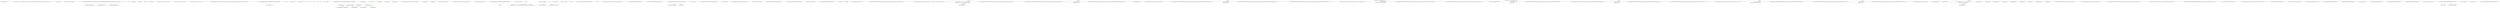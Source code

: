 digraph  {
m0_62 [cluster="System.Math.Abs(int)", file="Configurator.cs", label="Entry System.Math.Abs(int)", span="0-0"];
m0_11 [cluster="Humanizer.Localisation.NumberToWords.PolishNumberToWordsConverter.ConvertNumberUnderThousand(Humanizer.Localisation.NumberToWords.PolishNumberToWordsConverter.Numeral, int)", file="Configurator.cs", label="var map = new[] { '''', ''dziesięć'', ''dwadzieścia'', ''trzydzieści'', ''czterdzieści'', ''pięćdziesiąt'', ''sześćdziesiąt'', ''siedemdziesiąt'', ''osiemdziesiąt'', ''dziewięćdziesiąt'' }", span="37-37"];
m0_66 [cluster="string.Trim()", file="Configurator.cs", label="Entry string.Trim()", span="0-0"];
m0_19 [cluster="System.Text.StringBuilder.StringBuilder()", file="Configurator.cs", label="Entry System.Text.StringBuilder.StringBuilder()", span="0-0"];
m0_34 [cluster="Humanizer.Localisation.NumberToWords.PolishNumberToWordsConverter.GetSuffix(Humanizer.Localisation.NumberToWords.PolishNumberToWordsConverter.Numeral, int)", file="Configurator.cs", label="Entry Humanizer.Localisation.NumberToWords.PolishNumberToWordsConverter.GetSuffix(Humanizer.Localisation.NumberToWords.PolishNumberToWordsConverter.Numeral, int)", span="68-68"];
m0_35 [cluster="Humanizer.Localisation.NumberToWords.PolishNumberToWordsConverter.GetSuffix(Humanizer.Localisation.NumberToWords.PolishNumberToWordsConverter.Numeral, int)", file="Configurator.cs", label=numeral, span="70-70"];
m0_38 [cluster="Humanizer.Localisation.NumberToWords.PolishNumberToWordsConverter.GetSuffix(Humanizer.Localisation.NumberToWords.PolishNumberToWordsConverter.Numeral, int)", file="Configurator.cs", label="return miliard[GetMappingIndex(num)];", span="74-74"];
m0_41 [cluster="Humanizer.Localisation.NumberToWords.PolishNumberToWordsConverter.GetSuffix(Humanizer.Localisation.NumberToWords.PolishNumberToWordsConverter.Numeral, int)", file="Configurator.cs", label="return million[GetMappingIndex(num)];", span="77-77"];
m0_44 [cluster="Humanizer.Localisation.NumberToWords.PolishNumberToWordsConverter.GetSuffix(Humanizer.Localisation.NumberToWords.PolishNumberToWordsConverter.Numeral, int)", file="Configurator.cs", label="return thousand[GetMappingIndex(num)];", span="80-80"];
m0_45 [cluster="Humanizer.Localisation.NumberToWords.PolishNumberToWordsConverter.GetSuffix(Humanizer.Localisation.NumberToWords.PolishNumberToWordsConverter.Numeral, int)", file="Configurator.cs", label="return string.Empty;", span="82-82"];
m0_36 [cluster="Humanizer.Localisation.NumberToWords.PolishNumberToWordsConverter.GetSuffix(Humanizer.Localisation.NumberToWords.PolishNumberToWordsConverter.Numeral, int)", file="Configurator.cs", label="Numeral.Miliard", span="72-72"];
m0_39 [cluster="Humanizer.Localisation.NumberToWords.PolishNumberToWordsConverter.GetSuffix(Humanizer.Localisation.NumberToWords.PolishNumberToWordsConverter.Numeral, int)", file="Configurator.cs", label="Numeral.Million", span="75-75"];
m0_42 [cluster="Humanizer.Localisation.NumberToWords.PolishNumberToWordsConverter.GetSuffix(Humanizer.Localisation.NumberToWords.PolishNumberToWordsConverter.Numeral, int)", file="Configurator.cs", label="Numeral.Thousand", span="78-78"];
m0_37 [cluster="Humanizer.Localisation.NumberToWords.PolishNumberToWordsConverter.GetSuffix(Humanizer.Localisation.NumberToWords.PolishNumberToWordsConverter.Numeral, int)", file="Configurator.cs", label="var miliard = new[] { ''miliard'', ''miliardy'', ''miliardów'' }", span="73-73"];
m0_40 [cluster="Humanizer.Localisation.NumberToWords.PolishNumberToWordsConverter.GetSuffix(Humanizer.Localisation.NumberToWords.PolishNumberToWordsConverter.Numeral, int)", file="Configurator.cs", label="var million = new[] { ''milion'', ''miliony'', ''milionów'' }", span="76-76"];
m0_43 [cluster="Humanizer.Localisation.NumberToWords.PolishNumberToWordsConverter.GetSuffix(Humanizer.Localisation.NumberToWords.PolishNumberToWordsConverter.Numeral, int)", file="Configurator.cs", label="var thousand = new[] { ''tysiąc'', ''tysiące'', ''tysięcy'' }", span="79-79"];
m0_46 [cluster="Humanizer.Localisation.NumberToWords.PolishNumberToWordsConverter.GetSuffix(Humanizer.Localisation.NumberToWords.PolishNumberToWordsConverter.Numeral, int)", file="Configurator.cs", label="Exit Humanizer.Localisation.NumberToWords.PolishNumberToWordsConverter.GetSuffix(Humanizer.Localisation.NumberToWords.PolishNumberToWordsConverter.Numeral, int)", span="68-68"];
m0_22 [cluster="Humanizer.Localisation.NumberToWords.PolishNumberToWordsConverter.GetMappingIndex(int)", file="Configurator.cs", label="Entry Humanizer.Localisation.NumberToWords.PolishNumberToWordsConverter.GetMappingIndex(int)", span="50-50"];
m0_23 [cluster="Humanizer.Localisation.NumberToWords.PolishNumberToWordsConverter.GetMappingIndex(int)", file="Configurator.cs", label="number == 1", span="52-52"];
m0_25 [cluster="Humanizer.Localisation.NumberToWords.PolishNumberToWordsConverter.GetMappingIndex(int)", file="Configurator.cs", label="number > 1 && number < 5", span="55-55"];
m0_27 [cluster="Humanizer.Localisation.NumberToWords.PolishNumberToWordsConverter.GetMappingIndex(int)", file="Configurator.cs", label="var tens = number / 10", span="58-58"];
m0_29 [cluster="Humanizer.Localisation.NumberToWords.PolishNumberToWordsConverter.GetMappingIndex(int)", file="Configurator.cs", label="var unity = number % 10", span="61-61"];
m0_24 [cluster="Humanizer.Localisation.NumberToWords.PolishNumberToWordsConverter.GetMappingIndex(int)", file="Configurator.cs", label="return 0;", span="53-53"];
m0_26 [cluster="Humanizer.Localisation.NumberToWords.PolishNumberToWordsConverter.GetMappingIndex(int)", file="Configurator.cs", label="return 1;", span="56-56"];
m0_32 [cluster="Humanizer.Localisation.NumberToWords.PolishNumberToWordsConverter.GetMappingIndex(int)", file="Configurator.cs", label="return 2;", span="66-66"];
m0_31 [cluster="Humanizer.Localisation.NumberToWords.PolishNumberToWordsConverter.GetMappingIndex(int)", file="Configurator.cs", label="return 1;", span="63-63"];
m0_28 [cluster="Humanizer.Localisation.NumberToWords.PolishNumberToWordsConverter.GetMappingIndex(int)", file="Configurator.cs", label="tens > 1", span="59-59"];
m0_30 [cluster="Humanizer.Localisation.NumberToWords.PolishNumberToWordsConverter.GetMappingIndex(int)", file="Configurator.cs", label="unity > 1 && unity < 5", span="62-62"];
m0_33 [cluster="Humanizer.Localisation.NumberToWords.PolishNumberToWordsConverter.GetMappingIndex(int)", file="Configurator.cs", label="Exit Humanizer.Localisation.NumberToWords.PolishNumberToWordsConverter.GetMappingIndex(int)", span="50-50"];
m0_3 [cluster="Humanizer.Localisation.NumberToWords.PolishNumberToWordsConverter.ConvertNumberUnderThousand(Humanizer.Localisation.NumberToWords.PolishNumberToWordsConverter.Numeral, int)", file="Configurator.cs", label="var result = new StringBuilder()", span="24-24"];
m0_7 [cluster="Humanizer.Localisation.NumberToWords.PolishNumberToWordsConverter.ConvertNumberUnderThousand(Humanizer.Localisation.NumberToWords.PolishNumberToWordsConverter.Numeral, int)", file="Configurator.cs", label="result.AppendFormat(@''{0} '', map[hundreds])", span="30-30"];
m0_0 [cluster="lambda expression", file="Configurator.cs", label="Entry lambda expression", span="15-15"];
m0_1 [cluster="lambda expression", color=green, community=0, file="Configurator.cs", label="new RomanianFormatter()", prediction=0, span="15-15"];
m0_2 [cluster="lambda expression", file="Configurator.cs", label="Exit lambda expression", span="15-15"];
m0_4 [cluster="lambda expression", file="Configurator.cs", label="Entry lambda expression", span="16-16"];
m0_8 [cluster="lambda expression", file="Configurator.cs", label="Entry lambda expression", span="17-17"];
m0_9 [cluster="lambda expression", file="Configurator.cs", label="new ArabicFormatter()", span="17-17"];
m0_14 [cluster="lambda expression", file="Configurator.cs", label="Exit lambda expression", span="18-18"];
m0_16 [cluster="lambda expression", file="Configurator.cs", label="Entry lambda expression", span="19-19"];
m0_12 [cluster="lambda expression", file="Configurator.cs", label="Entry lambda expression", span="18-18"];
m0_5 [cluster="lambda expression", file="Configurator.cs", label="new RussianFormatter()", span="16-16"];
m0_10 [cluster="lambda expression", file="Configurator.cs", label="Exit lambda expression", span="17-17"];
m0_15 [cluster="Humanizer.Localisation.CzechSlovakFormatter.CzechSlovakFormatter()", file="Configurator.cs", label="Entry Humanizer.Localisation.CzechSlovakFormatter.CzechSlovakFormatter()", span="2-2"];
m0_6 [cluster="lambda expression", file="Configurator.cs", label="Exit lambda expression", span="16-16"];
m0_18 [cluster="lambda expression", file="Configurator.cs", label="Exit lambda expression", span="19-19"];
m0_21 [cluster="System.Text.StringBuilder.ToString()", file="Configurator.cs", label="Entry System.Text.StringBuilder.ToString()", span="0-0"];
m0_64 [cluster="System.Collections.Generic.IEnumerable<TSource>.Reverse<TSource>()", file="Configurator.cs", label="Entry System.Collections.Generic.IEnumerable<TSource>.Reverse<TSource>()", span="0-0"];
m0_63 [cluster="System.Enum.GetValues(System.Type)", file="Configurator.cs", label="Entry System.Enum.GetValues(System.Type)", span="0-0"];
m0_47 [cluster="Humanizer.Localisation.NumberToWords.PolishNumberToWordsConverter.Convert(int)", file="Configurator.cs", label="Entry Humanizer.Localisation.NumberToWords.PolishNumberToWordsConverter.Convert(int)", span="86-86"];
m0_58 [cluster="Humanizer.Localisation.NumberToWords.PolishNumberToWordsConverter.Convert(int)", file="Configurator.cs", label="result.AppendFormat(@''{0}{1} '', ConvertNumberUnderThousand(numeral, num), GetSuffix(numeral, num))", span="105-105"];
m0_56 [cluster="Humanizer.Localisation.NumberToWords.PolishNumberToWordsConverter.Convert(int)", file="Configurator.cs", label="var num = number / (int)numeral", span="102-102"];
m0_50 [cluster="Humanizer.Localisation.NumberToWords.PolishNumberToWordsConverter.Convert(int)", file="Configurator.cs", label="var result = new StringBuilder()", span="91-91"];
m0_55 [cluster="Humanizer.Localisation.NumberToWords.PolishNumberToWordsConverter.Convert(int)", file="Configurator.cs", label=numerals, span="100-100"];
m0_57 [cluster="Humanizer.Localisation.NumberToWords.PolishNumberToWordsConverter.Convert(int)", file="Configurator.cs", label="num > 0", span="103-103"];
m0_59 [cluster="Humanizer.Localisation.NumberToWords.PolishNumberToWordsConverter.Convert(int)", file="Configurator.cs", label="number %= (int)numeral", span="106-106"];
m0_53 [cluster="Humanizer.Localisation.NumberToWords.PolishNumberToWordsConverter.Convert(int)", file="Configurator.cs", label="number = Math.Abs(number)", span="96-96"];
m0_48 [cluster="Humanizer.Localisation.NumberToWords.PolishNumberToWordsConverter.Convert(int)", file="Configurator.cs", label="number == 0", span="88-88"];
m0_51 [cluster="Humanizer.Localisation.NumberToWords.PolishNumberToWordsConverter.Convert(int)", file="Configurator.cs", label="number < 0", span="93-93"];
m0_52 [cluster="Humanizer.Localisation.NumberToWords.PolishNumberToWordsConverter.Convert(int)", file="Configurator.cs", label="result.AppendFormat(@''{0} '', Negative)", span="95-95"];
m0_60 [cluster="Humanizer.Localisation.NumberToWords.PolishNumberToWordsConverter.Convert(int)", file="Configurator.cs", label="return result.ToString().Trim();", span="110-110"];
m0_54 [cluster="Humanizer.Localisation.NumberToWords.PolishNumberToWordsConverter.Convert(int)", file="Configurator.cs", label="var numerals = ((Numeral[])Enum.GetValues(typeof(Numeral))).Reverse()", span="99-99"];
m0_49 [cluster="Humanizer.Localisation.NumberToWords.PolishNumberToWordsConverter.Convert(int)", file="Configurator.cs", label="return Zero;", span="89-89"];
m0_61 [cluster="Humanizer.Localisation.NumberToWords.PolishNumberToWordsConverter.Convert(int)", file="Configurator.cs", label="Exit Humanizer.Localisation.NumberToWords.PolishNumberToWordsConverter.Convert(int)", span="86-86"];
m0_20 [cluster="System.Text.StringBuilder.AppendFormat(string, object)", file="Configurator.cs", label="Entry System.Text.StringBuilder.AppendFormat(string, object)", span="0-0"];
m0_65 [cluster="System.Text.StringBuilder.AppendFormat(string, object, object)", file="Configurator.cs", label="Entry System.Text.StringBuilder.AppendFormat(string, object, object)", span="0-0"];
m1_0 [cluster="Humanizer.Localisation.CzechSlovakFormatter.GetResourceKey(string, int)", file="CzechSlovakFormatter.cs", label="Entry Humanizer.Localisation.CzechSlovakFormatter.GetResourceKey(string, int)", span="6-6"];
m1_1 [cluster="Humanizer.Localisation.CzechSlovakFormatter.GetResourceKey(string, int)", file="CzechSlovakFormatter.cs", label="number > 1 && number < 5", span="8-8"];
m1_2 [cluster="Humanizer.Localisation.CzechSlovakFormatter.GetResourceKey(string, int)", file="CzechSlovakFormatter.cs", label="return resourceKey + PaucalPostfix;", span="9-9"];
m1_3 [cluster="Humanizer.Localisation.CzechSlovakFormatter.GetResourceKey(string, int)", file="CzechSlovakFormatter.cs", label="return resourceKey;", span="11-11"];
m1_4 [cluster="Humanizer.Localisation.CzechSlovakFormatter.GetResourceKey(string, int)", file="CzechSlovakFormatter.cs", label="Exit Humanizer.Localisation.CzechSlovakFormatter.GetResourceKey(string, int)", span="6-6"];
m2_8 [cluster="string.FromRoman()", file="DateHumanizeTests.cs", label="Entry string.FromRoman()", span="35-35"];
m2_5 [cluster="Humanizer.Tests.RomanNumeralTests.CanUnromanize(int, string)", file="DateHumanizeTests.cs", label="Entry Humanizer.Tests.RomanNumeralTests.CanUnromanize(int, string)", span="43-43"];
m2_6 [cluster="Humanizer.Tests.RomanNumeralTests.CanUnromanize(int, string)", file="DateHumanizeTests.cs", label="Assert.Equal(expected, input.FromRoman())", span="45-45"];
m2_7 [cluster="Humanizer.Tests.RomanNumeralTests.CanUnromanize(int, string)", file="DateHumanizeTests.cs", label="Exit Humanizer.Tests.RomanNumeralTests.CanUnromanize(int, string)", span="43-43"];
m2_0 [cluster="Humanizer.Tests.RomanNumeralTests.CanRomanize(int, string)", file="DateHumanizeTests.cs", label="Entry Humanizer.Tests.RomanNumeralTests.CanRomanize(int, string)", span="23-23"];
m2_1 [cluster="Humanizer.Tests.RomanNumeralTests.CanRomanize(int, string)", file="DateHumanizeTests.cs", label="Assert.Equal(expected, input.ToRoman())", span="25-25"];
m2_2 [cluster="Humanizer.Tests.RomanNumeralTests.CanRomanize(int, string)", file="DateHumanizeTests.cs", label="Exit Humanizer.Tests.RomanNumeralTests.CanRomanize(int, string)", span="23-23"];
m2_4 [cluster="Unk.Equal", file="DateHumanizeTests.cs", label="Entry Unk.Equal", span=""];
m2_3 [cluster="int.ToRoman()", file="DateHumanizeTests.cs", label="Entry int.ToRoman()", span="75-75"];
m7_37 [cluster="System.Collections.Generic.List<T>.List()", file="IFormatter.cs", label="Entry System.Collections.Generic.List<T>.List()", span="0-0"];
m7_24 [cluster="CommandLine.Tests.Unit.UnParserExtensionsTests.UnParsing_instance_with_equal_token_returns_command_line_with_long_option_using_equal_sign()", file="IFormatter.cs", label="Entry CommandLine.Tests.Unit.UnParserExtensionsTests.UnParsing_instance_with_equal_token_returns_command_line_with_long_option_using_equal_sign()", span="59-59"];
m7_25 [cluster="CommandLine.Tests.Unit.UnParserExtensionsTests.UnParsing_instance_with_equal_token_returns_command_line_with_long_option_using_equal_sign()", file="IFormatter.cs", label="var options = new Simple_Options { BoolValue = true, IntSequence = new[] { 1, 2, 3 }, StringValue = ''nospaces'', LongValue = 123456789 }", span="61-61"];
m7_26 [cluster="CommandLine.Tests.Unit.UnParserExtensionsTests.UnParsing_instance_with_equal_token_returns_command_line_with_long_option_using_equal_sign()", file="IFormatter.cs", label="new Parser()\r\n                .FormatCommandLine(options, config => config.UseEqualToken = true)\r\n                .ShouldBeEquivalentTo(''-i 1 2 3 --stringvalue=nospaces -x 123456789'')", span="62-64"];
m7_27 [cluster="CommandLine.Tests.Unit.UnParserExtensionsTests.UnParsing_instance_with_equal_token_returns_command_line_with_long_option_using_equal_sign()", file="IFormatter.cs", label="Exit CommandLine.Tests.Unit.UnParserExtensionsTests.UnParsing_instance_with_equal_token_returns_command_line_with_long_option_using_equal_sign()", span="59-59"];
m7_9 [cluster="CommandLine.Tests.Unit.UnParserExtensionsTests.UnParsing_immutable_instance_returns_command_line(CommandLine.Tests.Fakes.Immutable_Simple_Options, string)", file="IFormatter.cs", label="Entry CommandLine.Tests.Unit.UnParserExtensionsTests.UnParsing_immutable_instance_returns_command_line(CommandLine.Tests.Fakes.Immutable_Simple_Options, string)", span="33-33"];
m7_10 [cluster="CommandLine.Tests.Unit.UnParserExtensionsTests.UnParsing_immutable_instance_returns_command_line(CommandLine.Tests.Fakes.Immutable_Simple_Options, string)", file="IFormatter.cs", label="new Parser()\r\n                .FormatCommandLine(options)\r\n                .ShouldBeEquivalentTo(result)", span="35-37"];
m7_11 [cluster="CommandLine.Tests.Unit.UnParserExtensionsTests.UnParsing_immutable_instance_returns_command_line(CommandLine.Tests.Fakes.Immutable_Simple_Options, string)", file="IFormatter.cs", label="Exit CommandLine.Tests.Unit.UnParserExtensionsTests.UnParsing_immutable_instance_returns_command_line(CommandLine.Tests.Fakes.Immutable_Simple_Options, string)", span="33-33"];
m7_5 [cluster="Unk.ShouldBeEquivalentTo", file="IFormatter.cs", label="Entry Unk.ShouldBeEquivalentTo", span=""];
m7_19 [cluster="CommandLine.Tests.Fakes.Options_With_Switches.Options_With_Switches()", file="IFormatter.cs", label="Entry CommandLine.Tests.Fakes.Options_With_Switches.Options_With_Switches()", span="4-4"];
m7_12 [cluster="CommandLine.Tests.Unit.UnParserExtensionsTests.UnParsing_instance_with_fsharp_option_returns_command_line(CommandLine.Tests.Fakes.Options_With_FSharpOption, string)", file="IFormatter.cs", label="Entry CommandLine.Tests.Unit.UnParserExtensionsTests.UnParsing_instance_with_fsharp_option_returns_command_line(CommandLine.Tests.Fakes.Options_With_FSharpOption, string)", span="42-42"];
m7_13 [cluster="CommandLine.Tests.Unit.UnParserExtensionsTests.UnParsing_instance_with_fsharp_option_returns_command_line(CommandLine.Tests.Fakes.Options_With_FSharpOption, string)", file="IFormatter.cs", label="new Parser()\r\n                .FormatCommandLine(options)\r\n                .ShouldBeEquivalentTo(result)", span="44-46"];
m7_14 [cluster="CommandLine.Tests.Unit.UnParserExtensionsTests.UnParsing_instance_with_fsharp_option_returns_command_line(CommandLine.Tests.Fakes.Options_With_FSharpOption, string)", file="IFormatter.cs", label="Exit CommandLine.Tests.Unit.UnParserExtensionsTests.UnParsing_instance_with_fsharp_option_returns_command_line(CommandLine.Tests.Fakes.Options_With_FSharpOption, string)", span="42-42"];
m7_32 [cluster="CommandLine.Tests.Unit.UnParserExtensionsTests.UnParsing_instance_with_dash_in_value_and_dashdash_enabled_returns_command_line_with_value_prefixed_with_dash_dash()", file="IFormatter.cs", label="Entry CommandLine.Tests.Unit.UnParserExtensionsTests.UnParsing_instance_with_dash_in_value_and_dashdash_enabled_returns_command_line_with_value_prefixed_with_dash_dash()", span="68-68"];
m7_33 [cluster="CommandLine.Tests.Unit.UnParserExtensionsTests.UnParsing_instance_with_dash_in_value_and_dashdash_enabled_returns_command_line_with_value_prefixed_with_dash_dash()", file="IFormatter.cs", label="var options = new Simple_Options_With_Values { StringSequence = new List<string> { ''-something'', ''with'', ''dash'' } }", span="70-70"];
m7_34 [cluster="CommandLine.Tests.Unit.UnParserExtensionsTests.UnParsing_instance_with_dash_in_value_and_dashdash_enabled_returns_command_line_with_value_prefixed_with_dash_dash()", file="IFormatter.cs", label="new Parser((setting) => setting.EnableDashDash = true)\r\n                .FormatCommandLine(options)\r\n                .ShouldBeEquivalentTo(''-- -something with dash'')", span="71-73"];
m7_35 [cluster="CommandLine.Tests.Unit.UnParserExtensionsTests.UnParsing_instance_with_dash_in_value_and_dashdash_enabled_returns_command_line_with_value_prefixed_with_dash_dash()", file="IFormatter.cs", label="Exit CommandLine.Tests.Unit.UnParserExtensionsTests.UnParsing_instance_with_dash_in_value_and_dashdash_enabled_returns_command_line_with_value_prefixed_with_dash_dash()", span="68-68"];
m7_42 [cluster="CommandLine.Tests.Unit.UnParserExtensionsTests.UnParsing_instance_with_no_values_and_dashdash_enabled_returns_command_line_without_dash_dash()", file="IFormatter.cs", label="Entry CommandLine.Tests.Unit.UnParserExtensionsTests.UnParsing_instance_with_no_values_and_dashdash_enabled_returns_command_line_without_dash_dash()", span="77-77"];
m7_43 [cluster="CommandLine.Tests.Unit.UnParserExtensionsTests.UnParsing_instance_with_no_values_and_dashdash_enabled_returns_command_line_without_dash_dash()", file="IFormatter.cs", label="var options = new Simple_Options_With_Values()", span="79-79"];
m7_44 [cluster="CommandLine.Tests.Unit.UnParserExtensionsTests.UnParsing_instance_with_no_values_and_dashdash_enabled_returns_command_line_without_dash_dash()", file="IFormatter.cs", label="new Parser((setting) => setting.EnableDashDash = true)\r\n                .FormatCommandLine(options)\r\n                .ShouldBeEquivalentTo('''')", span="80-82"];
m7_45 [cluster="CommandLine.Tests.Unit.UnParserExtensionsTests.UnParsing_instance_with_no_values_and_dashdash_enabled_returns_command_line_without_dash_dash()", file="IFormatter.cs", label="Exit CommandLine.Tests.Unit.UnParserExtensionsTests.UnParsing_instance_with_no_values_and_dashdash_enabled_returns_command_line_without_dash_dash()", span="77-77"];
m7_0 [cluster="CommandLine.Tests.Unit.UnParserExtensionsTests.UnParsing_instance_returns_command_line(CommandLine.Tests.Fakes.Simple_Options, string)", file="IFormatter.cs", label="Entry CommandLine.Tests.Unit.UnParserExtensionsTests.UnParsing_instance_returns_command_line(CommandLine.Tests.Fakes.Simple_Options, string)", span="15-15"];
m7_1 [cluster="CommandLine.Tests.Unit.UnParserExtensionsTests.UnParsing_instance_returns_command_line(CommandLine.Tests.Fakes.Simple_Options, string)", file="IFormatter.cs", label="new Parser()\r\n                .FormatCommandLine(options)\r\n                .ShouldBeEquivalentTo(result)", span="17-19"];
m7_2 [cluster="CommandLine.Tests.Unit.UnParserExtensionsTests.UnParsing_instance_returns_command_line(CommandLine.Tests.Fakes.Simple_Options, string)", file="IFormatter.cs", label="Exit CommandLine.Tests.Unit.UnParserExtensionsTests.UnParsing_instance_returns_command_line(CommandLine.Tests.Fakes.Simple_Options, string)", span="15-15"];
m7_49 [cluster="CommandLine.Tests.Unit.UnParserExtensionsTests.UnParsing_instance_with_dash_in_value_and_dashdash_disabled_returns_command_line_with_value()", file="IFormatter.cs", label="Entry CommandLine.Tests.Unit.UnParserExtensionsTests.UnParsing_instance_with_dash_in_value_and_dashdash_disabled_returns_command_line_with_value()", span="86-86"];
m7_50 [cluster="CommandLine.Tests.Unit.UnParserExtensionsTests.UnParsing_instance_with_dash_in_value_and_dashdash_disabled_returns_command_line_with_value()", file="IFormatter.cs", label="var options = new Simple_Options_With_Values { StringSequence = new List<string> { ''-something'', ''with'', ''dash'' } }", span="88-88"];
m7_51 [cluster="CommandLine.Tests.Unit.UnParserExtensionsTests.UnParsing_instance_with_dash_in_value_and_dashdash_disabled_returns_command_line_with_value()", file="IFormatter.cs", label="new Parser()\r\n                .FormatCommandLine(options)\r\n                .ShouldBeEquivalentTo(''-something with dash'')", span="89-91"];
m7_52 [cluster="CommandLine.Tests.Unit.UnParserExtensionsTests.UnParsing_instance_with_dash_in_value_and_dashdash_disabled_returns_command_line_with_value()", file="IFormatter.cs", label="Exit CommandLine.Tests.Unit.UnParserExtensionsTests.UnParsing_instance_with_dash_in_value_and_dashdash_disabled_returns_command_line_with_value()", span="86-86"];
m7_6 [cluster="CommandLine.Tests.Unit.UnParserExtensionsTests.UnParsing_instance_returns_command_line_for_verbs(CommandLine.Tests.Fakes.Add_Verb, string)", file="IFormatter.cs", label="Entry CommandLine.Tests.Unit.UnParserExtensionsTests.UnParsing_instance_returns_command_line_for_verbs(CommandLine.Tests.Fakes.Add_Verb, string)", span="24-24"];
m7_7 [cluster="CommandLine.Tests.Unit.UnParserExtensionsTests.UnParsing_instance_returns_command_line_for_verbs(CommandLine.Tests.Fakes.Add_Verb, string)", file="IFormatter.cs", label="new Parser()\r\n                .FormatCommandLine(verb)\r\n                .ShouldBeEquivalentTo(result)", span="26-28"];
m7_8 [cluster="CommandLine.Tests.Unit.UnParserExtensionsTests.UnParsing_instance_returns_command_line_for_verbs(CommandLine.Tests.Fakes.Add_Verb, string)", file="IFormatter.cs", label="Exit CommandLine.Tests.Unit.UnParserExtensionsTests.UnParsing_instance_returns_command_line_for_verbs(CommandLine.Tests.Fakes.Add_Verb, string)", span="24-24"];
m7_28 [cluster="CommandLine.Tests.Fakes.Simple_Options.Simple_Options()", file="IFormatter.cs", label="Entry CommandLine.Tests.Fakes.Simple_Options.Simple_Options()", span="6-6"];
m7_3 [cluster="CommandLine.Parser.Parser()", file="IFormatter.cs", label="Entry CommandLine.Parser.Parser()", span="26-26"];
m7_46 [cluster="lambda expression", file="IFormatter.cs", label="Entry lambda expression", span="80-80"];
m7_21 [cluster="lambda expression", file="IFormatter.cs", label="Entry lambda expression", span="54-54"];
m7_22 [cluster="lambda expression", file="IFormatter.cs", label="config.GroupSwitches = true", span="54-54"];
m7_23 [cluster="lambda expression", file="IFormatter.cs", label="Exit lambda expression", span="54-54"];
m7_29 [cluster="lambda expression", file="IFormatter.cs", label="Entry lambda expression", span="63-63"];
m7_30 [cluster="lambda expression", file="IFormatter.cs", label="config.UseEqualToken = true", span="63-63"];
m7_31 [cluster="lambda expression", file="IFormatter.cs", label="Exit lambda expression", span="63-63"];
m7_40 [cluster="lambda expression", file="IFormatter.cs", label="setting.EnableDashDash = true", span="71-71"];
m7_39 [cluster="lambda expression", file="IFormatter.cs", label="Entry lambda expression", span="71-71"];
m7_41 [cluster="lambda expression", file="IFormatter.cs", label="Exit lambda expression", span="71-71"];
m7_47 [cluster="lambda expression", file="IFormatter.cs", label="setting.EnableDashDash = true", span="80-80"];
m7_48 [cluster="lambda expression", file="IFormatter.cs", label="Exit lambda expression", span="80-80"];
m7_36 [cluster="CommandLine.Tests.Fakes.Simple_Options_With_Values.Simple_Options_With_Values()", file="IFormatter.cs", label="Entry CommandLine.Tests.Fakes.Simple_Options_With_Values.Simple_Options_With_Values()", span="6-6"];
m7_38 [cluster="CommandLine.Parser.Parser(System.Action<CommandLine.ParserSettings>)", file="IFormatter.cs", label="Entry CommandLine.Parser.Parser(System.Action<CommandLine.ParserSettings>)", span="37-37"];
m7_15 [cluster="CommandLine.Tests.Unit.UnParserExtensionsTests.UnParsing_instance_with_group_switches_returns_command_line_with_switches_grouped()", file="IFormatter.cs", label="Entry CommandLine.Tests.Unit.UnParserExtensionsTests.UnParsing_instance_with_group_switches_returns_command_line_with_switches_grouped()", span="50-50"];
m7_16 [cluster="CommandLine.Tests.Unit.UnParserExtensionsTests.UnParsing_instance_with_group_switches_returns_command_line_with_switches_grouped()", file="IFormatter.cs", label="var options = new Options_With_Switches { InputFile = ''input.bin'', HumanReadable = true, IgnoreWarnings = true }", span="52-52"];
m7_17 [cluster="CommandLine.Tests.Unit.UnParserExtensionsTests.UnParsing_instance_with_group_switches_returns_command_line_with_switches_grouped()", file="IFormatter.cs", label="new Parser()\r\n                .FormatCommandLine(options, config => config.GroupSwitches = true)\r\n                .ShouldBeEquivalentTo(''-hi --input input.bin'')", span="53-55"];
m7_18 [cluster="CommandLine.Tests.Unit.UnParserExtensionsTests.UnParsing_instance_with_group_switches_returns_command_line_with_switches_grouped()", file="IFormatter.cs", label="Exit CommandLine.Tests.Unit.UnParserExtensionsTests.UnParsing_instance_with_group_switches_returns_command_line_with_switches_grouped()", span="50-50"];
m7_4 [cluster="CommandLine.Parser.FormatCommandLine<T>(T)", file="IFormatter.cs", label="Entry CommandLine.Parser.FormatCommandLine<T>(T)", span="81-81"];
m7_20 [cluster="CommandLine.Parser.FormatCommandLine<T>(T, System.Action<CommandLine.UnParserSettings>)", file="IFormatter.cs", label="Entry CommandLine.Parser.FormatCommandLine<T>(T, System.Action<CommandLine.UnParserSettings>)", span="95-95"];
m9_4 [cluster="Humanizer.NumberToTimeSpanExtensions.Hours(int)", file="NumberToOrdinalWordsExtension.cs", label="Entry Humanizer.NumberToTimeSpanExtensions.Hours(int)", span="20-20"];
m9_6 [cluster="Humanizer.NumberToTimeSpanExtensions.Hours(int)", file="NumberToOrdinalWordsExtension.cs", label="Exit Humanizer.NumberToTimeSpanExtensions.Hours(int)", span="20-20"];
m9_10 [cluster="Humanizer.NumberToTimeSpanExtensions.Seconds(int)", file="NumberToOrdinalWordsExtension.cs", label="Entry Humanizer.NumberToTimeSpanExtensions.Seconds(int)", span="40-40"];
m9_12 [cluster="Humanizer.NumberToTimeSpanExtensions.Seconds(int)", file="NumberToOrdinalWordsExtension.cs", label="Exit Humanizer.NumberToTimeSpanExtensions.Seconds(int)", span="40-40"];
m9_0 [cluster="Humanizer.NumberToTimeSpanExtensions.Days(int)", file="NumberToOrdinalWordsExtension.cs", label="Entry Humanizer.NumberToTimeSpanExtensions.Days(int)", span="10-10"];
m9_1 [cluster="Humanizer.NumberToTimeSpanExtensions.Days(int)", file="NumberToOrdinalWordsExtension.cs", label="return new TimeSpan(input, 0, 0, 0);", span="12-12"];
m9_2 [cluster="Humanizer.NumberToTimeSpanExtensions.Days(int)", file="NumberToOrdinalWordsExtension.cs", label="Exit Humanizer.NumberToTimeSpanExtensions.Days(int)", span="10-10"];
m9_7 [cluster="Humanizer.NumberToTimeSpanExtensions.Minutes(int)", file="NumberToOrdinalWordsExtension.cs", label="Entry Humanizer.NumberToTimeSpanExtensions.Minutes(int)", span="30-30"];
m9_9 [cluster="Humanizer.NumberToTimeSpanExtensions.Minutes(int)", file="NumberToOrdinalWordsExtension.cs", label="Exit Humanizer.NumberToTimeSpanExtensions.Minutes(int)", span="30-30"];
m9_3 [cluster="System.TimeSpan.TimeSpan(int, int, int, int)", file="NumberToOrdinalWordsExtension.cs", label="Entry System.TimeSpan.TimeSpan(int, int, int, int)", span="0-0"];
m10_0 [cluster="Humanizer.Localisation.RomanianFormatter.GetResourceKey(string, int)", file="RomanianFormatter.cs", label="Entry Humanizer.Localisation.RomanianFormatter.GetResourceKey(string, int)", span="6-6"];
m10_1 [cluster="Humanizer.Localisation.RomanianFormatter.GetResourceKey(string, int)", file="RomanianFormatter.cs", label="var mod100 = number%100", span="8-8"];
m10_3 [cluster="Humanizer.Localisation.RomanianFormatter.GetResourceKey(string, int)", file="RomanianFormatter.cs", label="return resourceKey;", span="12-12"];
m10_4 [cluster="Humanizer.Localisation.RomanianFormatter.GetResourceKey(string, int)", file="RomanianFormatter.cs", label="return resourceKey + Above20PostFix;", span="15-15"];
m10_2 [cluster="Humanizer.Localisation.RomanianFormatter.GetResourceKey(string, int)", file="RomanianFormatter.cs", label="0 < mod100 && mod100 < 20", span="10-10"];
m10_5 [cluster="Humanizer.Localisation.RomanianFormatter.GetResourceKey(string, int)", file="RomanianFormatter.cs", label="Exit Humanizer.Localisation.RomanianFormatter.GetResourceKey(string, int)", span="6-6"];
m0_34 -> m0_38  [color=darkseagreen4, key=1, label=int, style=dashed];
m0_34 -> m0_41  [color=darkseagreen4, key=1, label=int, style=dashed];
m0_34 -> m0_44  [color=darkseagreen4, key=1, label=int, style=dashed];
m0_22 -> m0_25  [color=darkseagreen4, key=1, label=int, style=dashed];
m0_3 -> m0_7  [color=darkseagreen4, key=1, label=result, style=dashed];
m0_3 -> m0_12  [color=darkseagreen4, key=1, label=result, style=dashed];
m0_3 -> m0_16  [color=darkseagreen4, key=1, label=result, style=dashed];
m0_0 -> m0_4  [color=darkseagreen4, key=1, label=int, style=dashed];
m0_0 -> m0_8  [color=darkseagreen4, key=1, label=int, style=dashed];
m0_0 -> m0_9  [color=darkseagreen4, key=1, label=int, style=dashed];
m0_0 -> m0_14  [color=darkseagreen4, key=1, label=int, style=dashed];
m0_0 -> m0_16  [color=darkseagreen4, key=1, label=int, style=dashed];
m0_4 -> m0_7  [color=darkseagreen4, key=1, label=hundreds, style=dashed];
m0_8 -> m0_8  [color=darkseagreen4, key=1, label=int, style=dashed];
m0_8 -> m0_14  [color=darkseagreen4, key=1, label=int, style=dashed];
m0_8 -> m0_16  [color=darkseagreen4, key=1, label=int, style=dashed];
m0_9 -> m0_12  [color=darkseagreen4, key=1, label=tens, style=dashed];
m0_47 -> m0_51  [color=darkseagreen4, key=1, label=int, style=dashed];
m0_56 -> m0_58  [color=darkseagreen4, key=1, label=num, style=dashed];
m0_50 -> m0_58  [color=darkseagreen4, key=1, label=result, style=dashed];
m0_50 -> m0_52  [color=darkseagreen4, key=1, label=result, style=dashed];
m0_50 -> m0_60  [color=darkseagreen4, key=1, label=result, style=dashed];
m0_55 -> m0_58  [color=darkseagreen4, key=1, label=numeral, style=dashed];
m1_0 -> m1_2  [color=darkseagreen4, key=1, label=string, style=dashed];
m1_0 -> m1_3  [color=darkseagreen4, key=1, label=string, style=dashed];
m7_26 -> m7_29  [color=darkseagreen4, key=1, label="lambda expression", style=dashed];
m7_17 -> m7_21  [color=darkseagreen4, key=1, label="lambda expression", style=dashed];
m10_0 -> m10_3  [color=darkseagreen4, key=1, label=string, style=dashed];
m10_0 -> m10_4  [color=darkseagreen4, key=1, label=string, style=dashed];
}
